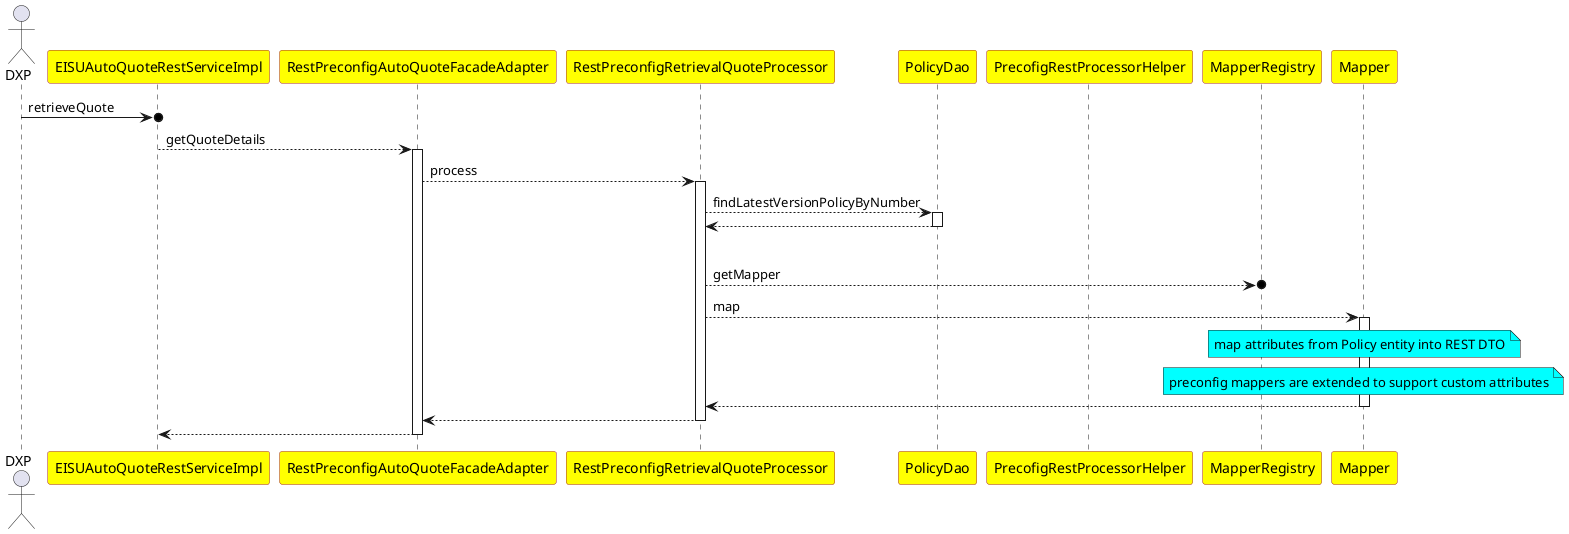 @startuml
skinparam  participant {
  BackgroundColor yellow
  BorderColor brown
}

actor DXP

participant EISUAutoQuoteRestServiceImpl
participant RestPreconfigAutoQuoteFacadeAdapter
participant RestPreconfigRetrievalQuoteProcessor
participant PolicyDao
participant PrecofigRestProcessorHelper
participant MapperRegistry
participant Mapper


DXP ->o EISUAutoQuoteRestServiceImpl:retrieveQuote
EISUAutoQuoteRestServiceImpl --> RestPreconfigAutoQuoteFacadeAdapter ++: getQuoteDetails
RestPreconfigAutoQuoteFacadeAdapter --> RestPreconfigRetrievalQuoteProcessor ++: process
RestPreconfigRetrievalQuoteProcessor --> PolicyDao ++ :findLatestVersionPolicyByNumber
return
loop "all mappers for policy"
RestPreconfigRetrievalQuoteProcessor -->o MapperRegistry:getMapper
RestPreconfigRetrievalQuoteProcessor --> Mapper ++:map
note over Mapper #aqua: map attributes from Policy entity into REST DTO
note over Mapper #aqua: preconfig mappers are extended to support custom attributes
return
return
return
@enduml